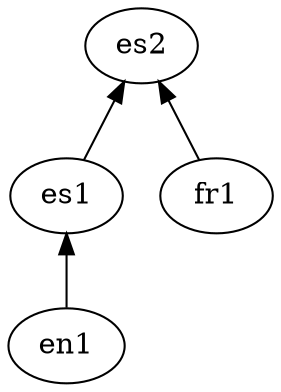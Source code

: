 digraph video_hHQQqHx6hdHm {
rankdir = BT;
en1[label="en1"];
es1[label="es1"];
es2[label="es2"];
fr1[label="fr1"];
en1 -> es1;
es1 -> es2;
fr1 -> es2;
}